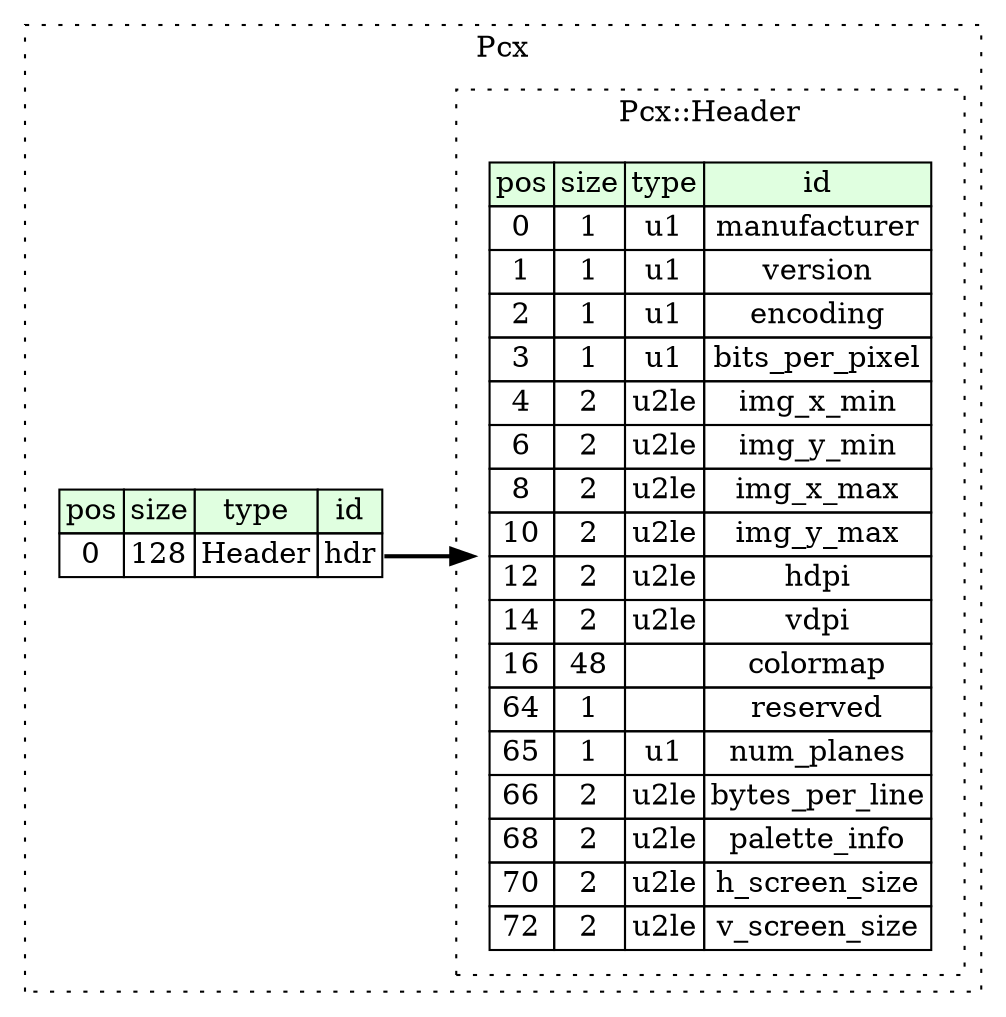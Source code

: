 digraph {
	rankdir=LR;
	node [shape=plaintext];
	subgraph cluster__pcx {
		label="Pcx";
		graph[style=dotted];

		pcx__seq [label=<<TABLE BORDER="0" CELLBORDER="1" CELLSPACING="0">
			<TR><TD BGCOLOR="#E0FFE0">pos</TD><TD BGCOLOR="#E0FFE0">size</TD><TD BGCOLOR="#E0FFE0">type</TD><TD BGCOLOR="#E0FFE0">id</TD></TR>
			<TR><TD PORT="hdr_pos">0</TD><TD PORT="hdr_size">128</TD><TD>Header</TD><TD PORT="hdr_type">hdr</TD></TR>
		</TABLE>>];
		subgraph cluster__header {
			label="Pcx::Header";
			graph[style=dotted];

			header__seq [label=<<TABLE BORDER="0" CELLBORDER="1" CELLSPACING="0">
				<TR><TD BGCOLOR="#E0FFE0">pos</TD><TD BGCOLOR="#E0FFE0">size</TD><TD BGCOLOR="#E0FFE0">type</TD><TD BGCOLOR="#E0FFE0">id</TD></TR>
				<TR><TD PORT="manufacturer_pos">0</TD><TD PORT="manufacturer_size">1</TD><TD>u1</TD><TD PORT="manufacturer_type">manufacturer</TD></TR>
				<TR><TD PORT="version_pos">1</TD><TD PORT="version_size">1</TD><TD>u1</TD><TD PORT="version_type">version</TD></TR>
				<TR><TD PORT="encoding_pos">2</TD><TD PORT="encoding_size">1</TD><TD>u1</TD><TD PORT="encoding_type">encoding</TD></TR>
				<TR><TD PORT="bits_per_pixel_pos">3</TD><TD PORT="bits_per_pixel_size">1</TD><TD>u1</TD><TD PORT="bits_per_pixel_type">bits_per_pixel</TD></TR>
				<TR><TD PORT="img_x_min_pos">4</TD><TD PORT="img_x_min_size">2</TD><TD>u2le</TD><TD PORT="img_x_min_type">img_x_min</TD></TR>
				<TR><TD PORT="img_y_min_pos">6</TD><TD PORT="img_y_min_size">2</TD><TD>u2le</TD><TD PORT="img_y_min_type">img_y_min</TD></TR>
				<TR><TD PORT="img_x_max_pos">8</TD><TD PORT="img_x_max_size">2</TD><TD>u2le</TD><TD PORT="img_x_max_type">img_x_max</TD></TR>
				<TR><TD PORT="img_y_max_pos">10</TD><TD PORT="img_y_max_size">2</TD><TD>u2le</TD><TD PORT="img_y_max_type">img_y_max</TD></TR>
				<TR><TD PORT="hdpi_pos">12</TD><TD PORT="hdpi_size">2</TD><TD>u2le</TD><TD PORT="hdpi_type">hdpi</TD></TR>
				<TR><TD PORT="vdpi_pos">14</TD><TD PORT="vdpi_size">2</TD><TD>u2le</TD><TD PORT="vdpi_type">vdpi</TD></TR>
				<TR><TD PORT="colormap_pos">16</TD><TD PORT="colormap_size">48</TD><TD></TD><TD PORT="colormap_type">colormap</TD></TR>
				<TR><TD PORT="reserved_pos">64</TD><TD PORT="reserved_size">1</TD><TD></TD><TD PORT="reserved_type">reserved</TD></TR>
				<TR><TD PORT="num_planes_pos">65</TD><TD PORT="num_planes_size">1</TD><TD>u1</TD><TD PORT="num_planes_type">num_planes</TD></TR>
				<TR><TD PORT="bytes_per_line_pos">66</TD><TD PORT="bytes_per_line_size">2</TD><TD>u2le</TD><TD PORT="bytes_per_line_type">bytes_per_line</TD></TR>
				<TR><TD PORT="palette_info_pos">68</TD><TD PORT="palette_info_size">2</TD><TD>u2le</TD><TD PORT="palette_info_type">palette_info</TD></TR>
				<TR><TD PORT="h_screen_size_pos">70</TD><TD PORT="h_screen_size_size">2</TD><TD>u2le</TD><TD PORT="h_screen_size_type">h_screen_size</TD></TR>
				<TR><TD PORT="v_screen_size_pos">72</TD><TD PORT="v_screen_size_size">2</TD><TD>u2le</TD><TD PORT="v_screen_size_type">v_screen_size</TD></TR>
			</TABLE>>];
		}
	}
	pcx__seq:hdr_type -> header__seq [style=bold];
}
